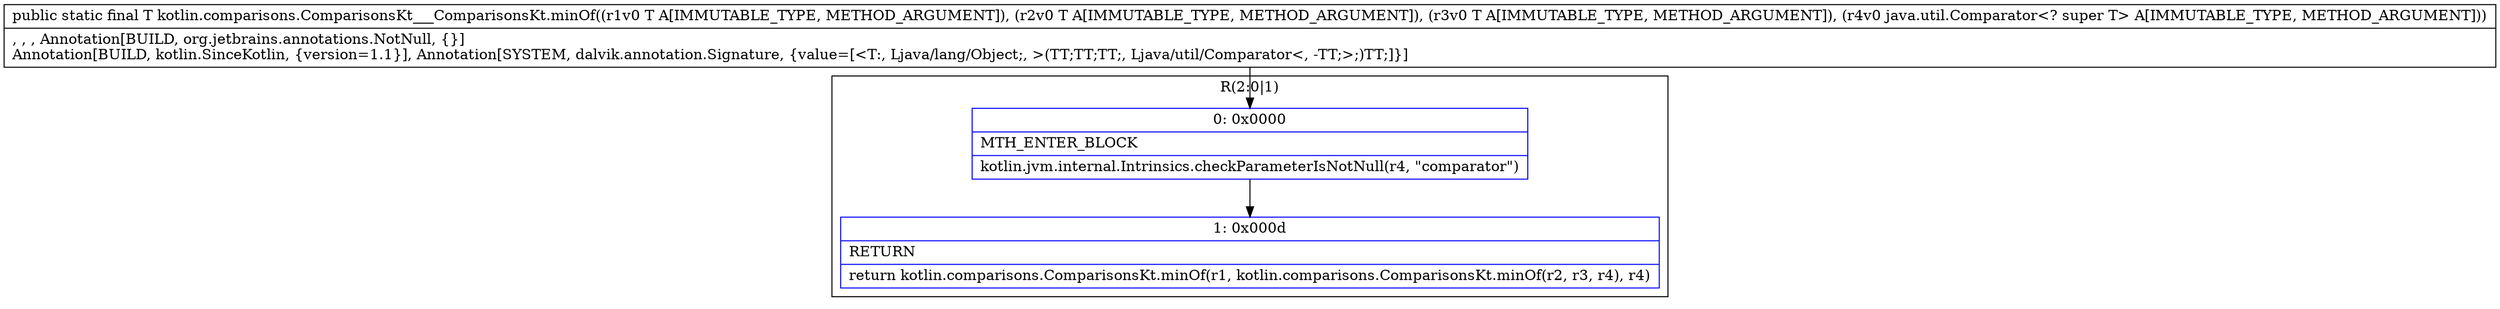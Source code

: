 digraph "CFG forkotlin.comparisons.ComparisonsKt___ComparisonsKt.minOf(Ljava\/lang\/Object;Ljava\/lang\/Object;Ljava\/lang\/Object;Ljava\/util\/Comparator;)Ljava\/lang\/Object;" {
subgraph cluster_Region_1076301681 {
label = "R(2:0|1)";
node [shape=record,color=blue];
Node_0 [shape=record,label="{0\:\ 0x0000|MTH_ENTER_BLOCK\l|kotlin.jvm.internal.Intrinsics.checkParameterIsNotNull(r4, \"comparator\")\l}"];
Node_1 [shape=record,label="{1\:\ 0x000d|RETURN\l|return kotlin.comparisons.ComparisonsKt.minOf(r1, kotlin.comparisons.ComparisonsKt.minOf(r2, r3, r4), r4)\l}"];
}
MethodNode[shape=record,label="{public static final T kotlin.comparisons.ComparisonsKt___ComparisonsKt.minOf((r1v0 T A[IMMUTABLE_TYPE, METHOD_ARGUMENT]), (r2v0 T A[IMMUTABLE_TYPE, METHOD_ARGUMENT]), (r3v0 T A[IMMUTABLE_TYPE, METHOD_ARGUMENT]), (r4v0 java.util.Comparator\<? super T\> A[IMMUTABLE_TYPE, METHOD_ARGUMENT]))  | , , , Annotation[BUILD, org.jetbrains.annotations.NotNull, \{\}]\lAnnotation[BUILD, kotlin.SinceKotlin, \{version=1.1\}], Annotation[SYSTEM, dalvik.annotation.Signature, \{value=[\<T:, Ljava\/lang\/Object;, \>(TT;TT;TT;, Ljava\/util\/Comparator\<, \-TT;\>;)TT;]\}]\l}"];
MethodNode -> Node_0;
Node_0 -> Node_1;
}

